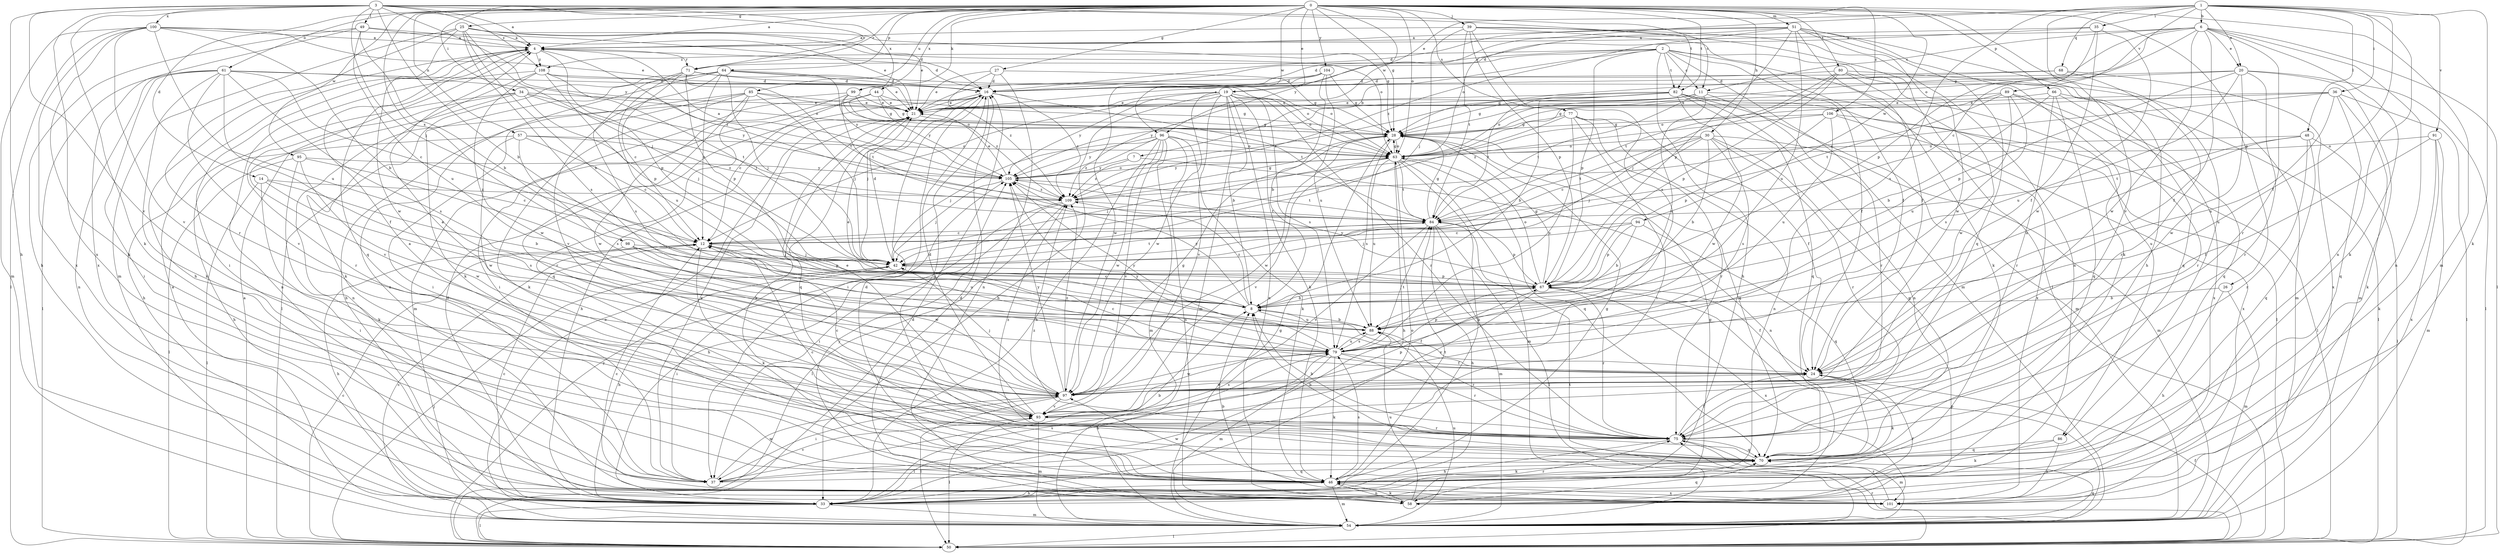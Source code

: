 strict digraph  {
0;
1;
2;
3;
4;
6;
7;
8;
11;
12;
14;
16;
19;
20;
21;
24;
25;
26;
27;
28;
30;
33;
34;
35;
36;
37;
39;
42;
44;
46;
48;
49;
50;
51;
54;
57;
58;
61;
63;
64;
66;
67;
68;
70;
71;
75;
77;
79;
80;
82;
84;
85;
86;
88;
89;
91;
93;
94;
95;
96;
97;
98;
99;
100;
101;
104;
105;
106;
108;
109;
0 -> 4  [label=a];
0 -> 14  [label=d];
0 -> 19  [label=e];
0 -> 25  [label=g];
0 -> 26  [label=g];
0 -> 27  [label=g];
0 -> 28  [label=g];
0 -> 30  [label=h];
0 -> 34  [label=i];
0 -> 39  [label=j];
0 -> 44  [label=k];
0 -> 51  [label=m];
0 -> 54  [label=m];
0 -> 57  [label=n];
0 -> 61  [label=o];
0 -> 63  [label=o];
0 -> 64  [label=p];
0 -> 66  [label=p];
0 -> 71  [label=r];
0 -> 77  [label=s];
0 -> 80  [label=t];
0 -> 82  [label=t];
0 -> 85  [label=u];
0 -> 86  [label=u];
0 -> 94  [label=w];
0 -> 95  [label=w];
0 -> 96  [label=w];
0 -> 98  [label=x];
0 -> 99  [label=x];
0 -> 104  [label=y];
0 -> 105  [label=y];
0 -> 106  [label=z];
1 -> 6  [label=b];
1 -> 19  [label=e];
1 -> 20  [label=e];
1 -> 24  [label=f];
1 -> 35  [label=i];
1 -> 36  [label=i];
1 -> 46  [label=k];
1 -> 48  [label=l];
1 -> 58  [label=n];
1 -> 68  [label=q];
1 -> 79  [label=s];
1 -> 89  [label=v];
1 -> 91  [label=v];
1 -> 93  [label=v];
1 -> 96  [label=w];
2 -> 7  [label=b];
2 -> 11  [label=c];
2 -> 16  [label=d];
2 -> 24  [label=f];
2 -> 33  [label=h];
2 -> 46  [label=k];
2 -> 54  [label=m];
2 -> 67  [label=p];
2 -> 71  [label=r];
2 -> 82  [label=t];
2 -> 86  [label=u];
2 -> 108  [label=z];
3 -> 4  [label=a];
3 -> 8  [label=b];
3 -> 11  [label=c];
3 -> 33  [label=h];
3 -> 42  [label=j];
3 -> 46  [label=k];
3 -> 49  [label=l];
3 -> 71  [label=r];
3 -> 82  [label=t];
3 -> 93  [label=v];
3 -> 99  [label=x];
3 -> 100  [label=x];
3 -> 101  [label=x];
3 -> 105  [label=y];
3 -> 108  [label=z];
4 -> 16  [label=d];
4 -> 33  [label=h];
4 -> 37  [label=i];
4 -> 67  [label=p];
4 -> 70  [label=q];
4 -> 71  [label=r];
4 -> 108  [label=z];
4 -> 109  [label=z];
6 -> 4  [label=a];
6 -> 11  [label=c];
6 -> 12  [label=c];
6 -> 20  [label=e];
6 -> 24  [label=f];
6 -> 28  [label=g];
6 -> 46  [label=k];
6 -> 50  [label=l];
6 -> 58  [label=n];
6 -> 63  [label=o];
6 -> 75  [label=r];
6 -> 97  [label=w];
7 -> 58  [label=n];
7 -> 105  [label=y];
7 -> 109  [label=z];
8 -> 12  [label=c];
8 -> 24  [label=f];
8 -> 88  [label=u];
8 -> 105  [label=y];
8 -> 109  [label=z];
11 -> 21  [label=e];
11 -> 63  [label=o];
11 -> 75  [label=r];
11 -> 84  [label=t];
11 -> 88  [label=u];
11 -> 101  [label=x];
11 -> 105  [label=y];
12 -> 42  [label=j];
12 -> 46  [label=k];
14 -> 8  [label=b];
14 -> 37  [label=i];
14 -> 50  [label=l];
14 -> 79  [label=s];
14 -> 109  [label=z];
16 -> 21  [label=e];
16 -> 37  [label=i];
16 -> 42  [label=j];
16 -> 54  [label=m];
16 -> 70  [label=q];
16 -> 84  [label=t];
16 -> 109  [label=z];
19 -> 8  [label=b];
19 -> 12  [label=c];
19 -> 21  [label=e];
19 -> 33  [label=h];
19 -> 46  [label=k];
19 -> 54  [label=m];
19 -> 58  [label=n];
19 -> 63  [label=o];
19 -> 75  [label=r];
19 -> 79  [label=s];
19 -> 93  [label=v];
19 -> 97  [label=w];
19 -> 105  [label=y];
20 -> 16  [label=d];
20 -> 21  [label=e];
20 -> 50  [label=l];
20 -> 54  [label=m];
20 -> 67  [label=p];
20 -> 75  [label=r];
20 -> 88  [label=u];
20 -> 97  [label=w];
21 -> 28  [label=g];
21 -> 33  [label=h];
21 -> 46  [label=k];
21 -> 70  [label=q];
24 -> 12  [label=c];
24 -> 46  [label=k];
24 -> 97  [label=w];
24 -> 105  [label=y];
25 -> 4  [label=a];
25 -> 8  [label=b];
25 -> 21  [label=e];
25 -> 28  [label=g];
25 -> 42  [label=j];
25 -> 54  [label=m];
25 -> 63  [label=o];
25 -> 75  [label=r];
25 -> 79  [label=s];
25 -> 97  [label=w];
26 -> 8  [label=b];
26 -> 33  [label=h];
26 -> 54  [label=m];
27 -> 16  [label=d];
27 -> 21  [label=e];
27 -> 28  [label=g];
27 -> 58  [label=n];
27 -> 109  [label=z];
28 -> 63  [label=o];
28 -> 70  [label=q];
28 -> 79  [label=s];
28 -> 97  [label=w];
30 -> 8  [label=b];
30 -> 12  [label=c];
30 -> 42  [label=j];
30 -> 54  [label=m];
30 -> 63  [label=o];
30 -> 70  [label=q];
30 -> 75  [label=r];
30 -> 79  [label=s];
30 -> 84  [label=t];
33 -> 12  [label=c];
33 -> 16  [label=d];
33 -> 50  [label=l];
33 -> 54  [label=m];
33 -> 63  [label=o];
33 -> 75  [label=r];
33 -> 79  [label=s];
34 -> 21  [label=e];
34 -> 33  [label=h];
34 -> 42  [label=j];
34 -> 75  [label=r];
34 -> 84  [label=t];
34 -> 93  [label=v];
34 -> 105  [label=y];
35 -> 4  [label=a];
35 -> 16  [label=d];
35 -> 24  [label=f];
35 -> 67  [label=p];
35 -> 97  [label=w];
36 -> 21  [label=e];
36 -> 46  [label=k];
36 -> 50  [label=l];
36 -> 63  [label=o];
36 -> 70  [label=q];
36 -> 88  [label=u];
36 -> 109  [label=z];
37 -> 8  [label=b];
37 -> 21  [label=e];
37 -> 70  [label=q];
37 -> 93  [label=v];
37 -> 97  [label=w];
39 -> 4  [label=a];
39 -> 24  [label=f];
39 -> 42  [label=j];
39 -> 50  [label=l];
39 -> 58  [label=n];
39 -> 67  [label=p];
39 -> 79  [label=s];
39 -> 84  [label=t];
42 -> 16  [label=d];
42 -> 33  [label=h];
42 -> 37  [label=i];
42 -> 67  [label=p];
42 -> 84  [label=t];
44 -> 12  [label=c];
44 -> 21  [label=e];
44 -> 28  [label=g];
44 -> 37  [label=i];
44 -> 105  [label=y];
44 -> 109  [label=z];
46 -> 16  [label=d];
46 -> 28  [label=g];
46 -> 33  [label=h];
46 -> 54  [label=m];
46 -> 58  [label=n];
46 -> 79  [label=s];
46 -> 84  [label=t];
46 -> 97  [label=w];
46 -> 101  [label=x];
48 -> 50  [label=l];
48 -> 63  [label=o];
48 -> 70  [label=q];
48 -> 75  [label=r];
48 -> 84  [label=t];
48 -> 88  [label=u];
49 -> 4  [label=a];
49 -> 8  [label=b];
49 -> 21  [label=e];
49 -> 33  [label=h];
49 -> 88  [label=u];
49 -> 101  [label=x];
50 -> 4  [label=a];
50 -> 12  [label=c];
50 -> 16  [label=d];
50 -> 24  [label=f];
50 -> 42  [label=j];
50 -> 75  [label=r];
50 -> 84  [label=t];
50 -> 105  [label=y];
51 -> 4  [label=a];
51 -> 16  [label=d];
51 -> 24  [label=f];
51 -> 33  [label=h];
51 -> 46  [label=k];
51 -> 63  [label=o];
51 -> 67  [label=p];
51 -> 70  [label=q];
51 -> 88  [label=u];
51 -> 97  [label=w];
51 -> 109  [label=z];
54 -> 4  [label=a];
54 -> 12  [label=c];
54 -> 21  [label=e];
54 -> 28  [label=g];
54 -> 50  [label=l];
54 -> 67  [label=p];
54 -> 70  [label=q];
54 -> 88  [label=u];
57 -> 12  [label=c];
57 -> 33  [label=h];
57 -> 63  [label=o];
57 -> 79  [label=s];
57 -> 97  [label=w];
57 -> 109  [label=z];
58 -> 16  [label=d];
58 -> 24  [label=f];
58 -> 28  [label=g];
58 -> 46  [label=k];
58 -> 70  [label=q];
58 -> 88  [label=u];
58 -> 105  [label=y];
61 -> 12  [label=c];
61 -> 16  [label=d];
61 -> 24  [label=f];
61 -> 37  [label=i];
61 -> 46  [label=k];
61 -> 50  [label=l];
61 -> 58  [label=n];
61 -> 63  [label=o];
61 -> 79  [label=s];
61 -> 93  [label=v];
63 -> 28  [label=g];
63 -> 33  [label=h];
63 -> 42  [label=j];
63 -> 46  [label=k];
63 -> 54  [label=m];
63 -> 70  [label=q];
63 -> 84  [label=t];
63 -> 88  [label=u];
63 -> 93  [label=v];
63 -> 105  [label=y];
64 -> 12  [label=c];
64 -> 16  [label=d];
64 -> 42  [label=j];
64 -> 46  [label=k];
64 -> 50  [label=l];
64 -> 63  [label=o];
64 -> 93  [label=v];
64 -> 101  [label=x];
64 -> 105  [label=y];
66 -> 8  [label=b];
66 -> 21  [label=e];
66 -> 50  [label=l];
66 -> 70  [label=q];
66 -> 75  [label=r];
66 -> 101  [label=x];
67 -> 8  [label=b];
67 -> 24  [label=f];
67 -> 28  [label=g];
67 -> 63  [label=o];
67 -> 75  [label=r];
67 -> 93  [label=v];
67 -> 101  [label=x];
67 -> 105  [label=y];
68 -> 16  [label=d];
68 -> 28  [label=g];
68 -> 75  [label=r];
68 -> 101  [label=x];
70 -> 8  [label=b];
70 -> 12  [label=c];
70 -> 37  [label=i];
70 -> 46  [label=k];
70 -> 109  [label=z];
71 -> 12  [label=c];
71 -> 16  [label=d];
71 -> 63  [label=o];
71 -> 67  [label=p];
71 -> 79  [label=s];
71 -> 84  [label=t];
71 -> 88  [label=u];
75 -> 4  [label=a];
75 -> 8  [label=b];
75 -> 24  [label=f];
75 -> 33  [label=h];
75 -> 54  [label=m];
75 -> 70  [label=q];
75 -> 109  [label=z];
77 -> 24  [label=f];
77 -> 28  [label=g];
77 -> 37  [label=i];
77 -> 42  [label=j];
77 -> 58  [label=n];
77 -> 75  [label=r];
77 -> 79  [label=s];
79 -> 24  [label=f];
79 -> 33  [label=h];
79 -> 46  [label=k];
79 -> 54  [label=m];
79 -> 67  [label=p];
79 -> 75  [label=r];
79 -> 84  [label=t];
79 -> 88  [label=u];
79 -> 97  [label=w];
79 -> 105  [label=y];
80 -> 16  [label=d];
80 -> 42  [label=j];
80 -> 54  [label=m];
80 -> 67  [label=p];
80 -> 70  [label=q];
80 -> 84  [label=t];
80 -> 97  [label=w];
82 -> 8  [label=b];
82 -> 21  [label=e];
82 -> 28  [label=g];
82 -> 50  [label=l];
82 -> 54  [label=m];
82 -> 58  [label=n];
82 -> 70  [label=q];
82 -> 84  [label=t];
82 -> 97  [label=w];
82 -> 109  [label=z];
84 -> 12  [label=c];
84 -> 28  [label=g];
84 -> 33  [label=h];
84 -> 50  [label=l];
84 -> 54  [label=m];
84 -> 67  [label=p];
84 -> 93  [label=v];
85 -> 21  [label=e];
85 -> 28  [label=g];
85 -> 33  [label=h];
85 -> 37  [label=i];
85 -> 42  [label=j];
85 -> 46  [label=k];
85 -> 70  [label=q];
85 -> 75  [label=r];
86 -> 46  [label=k];
86 -> 70  [label=q];
86 -> 101  [label=x];
88 -> 8  [label=b];
88 -> 21  [label=e];
88 -> 75  [label=r];
88 -> 79  [label=s];
89 -> 21  [label=e];
89 -> 28  [label=g];
89 -> 70  [label=q];
89 -> 75  [label=r];
89 -> 79  [label=s];
89 -> 84  [label=t];
89 -> 88  [label=u];
91 -> 24  [label=f];
91 -> 46  [label=k];
91 -> 54  [label=m];
91 -> 63  [label=o];
91 -> 101  [label=x];
93 -> 12  [label=c];
93 -> 16  [label=d];
93 -> 21  [label=e];
93 -> 50  [label=l];
93 -> 54  [label=m];
93 -> 67  [label=p];
93 -> 75  [label=r];
93 -> 79  [label=s];
94 -> 8  [label=b];
94 -> 12  [label=c];
94 -> 42  [label=j];
94 -> 67  [label=p];
94 -> 70  [label=q];
95 -> 12  [label=c];
95 -> 46  [label=k];
95 -> 50  [label=l];
95 -> 97  [label=w];
95 -> 105  [label=y];
96 -> 33  [label=h];
96 -> 42  [label=j];
96 -> 46  [label=k];
96 -> 54  [label=m];
96 -> 58  [label=n];
96 -> 63  [label=o];
96 -> 93  [label=v];
96 -> 97  [label=w];
96 -> 105  [label=y];
96 -> 109  [label=z];
97 -> 4  [label=a];
97 -> 28  [label=g];
97 -> 37  [label=i];
97 -> 42  [label=j];
97 -> 50  [label=l];
97 -> 93  [label=v];
97 -> 105  [label=y];
97 -> 109  [label=z];
98 -> 33  [label=h];
98 -> 42  [label=j];
98 -> 67  [label=p];
98 -> 88  [label=u];
98 -> 97  [label=w];
99 -> 21  [label=e];
99 -> 28  [label=g];
99 -> 58  [label=n];
99 -> 63  [label=o];
99 -> 84  [label=t];
99 -> 97  [label=w];
100 -> 4  [label=a];
100 -> 8  [label=b];
100 -> 16  [label=d];
100 -> 21  [label=e];
100 -> 46  [label=k];
100 -> 50  [label=l];
100 -> 54  [label=m];
100 -> 88  [label=u];
100 -> 93  [label=v];
100 -> 101  [label=x];
101 -> 8  [label=b];
101 -> 12  [label=c];
101 -> 75  [label=r];
104 -> 8  [label=b];
104 -> 16  [label=d];
104 -> 21  [label=e];
104 -> 28  [label=g];
104 -> 88  [label=u];
104 -> 97  [label=w];
105 -> 4  [label=a];
105 -> 21  [label=e];
105 -> 42  [label=j];
105 -> 63  [label=o];
105 -> 84  [label=t];
105 -> 109  [label=z];
106 -> 28  [label=g];
106 -> 50  [label=l];
106 -> 67  [label=p];
106 -> 88  [label=u];
106 -> 101  [label=x];
106 -> 109  [label=z];
108 -> 16  [label=d];
108 -> 21  [label=e];
108 -> 42  [label=j];
108 -> 46  [label=k];
108 -> 58  [label=n];
108 -> 67  [label=p];
108 -> 97  [label=w];
109 -> 28  [label=g];
109 -> 33  [label=h];
109 -> 37  [label=i];
109 -> 50  [label=l];
109 -> 84  [label=t];
}
